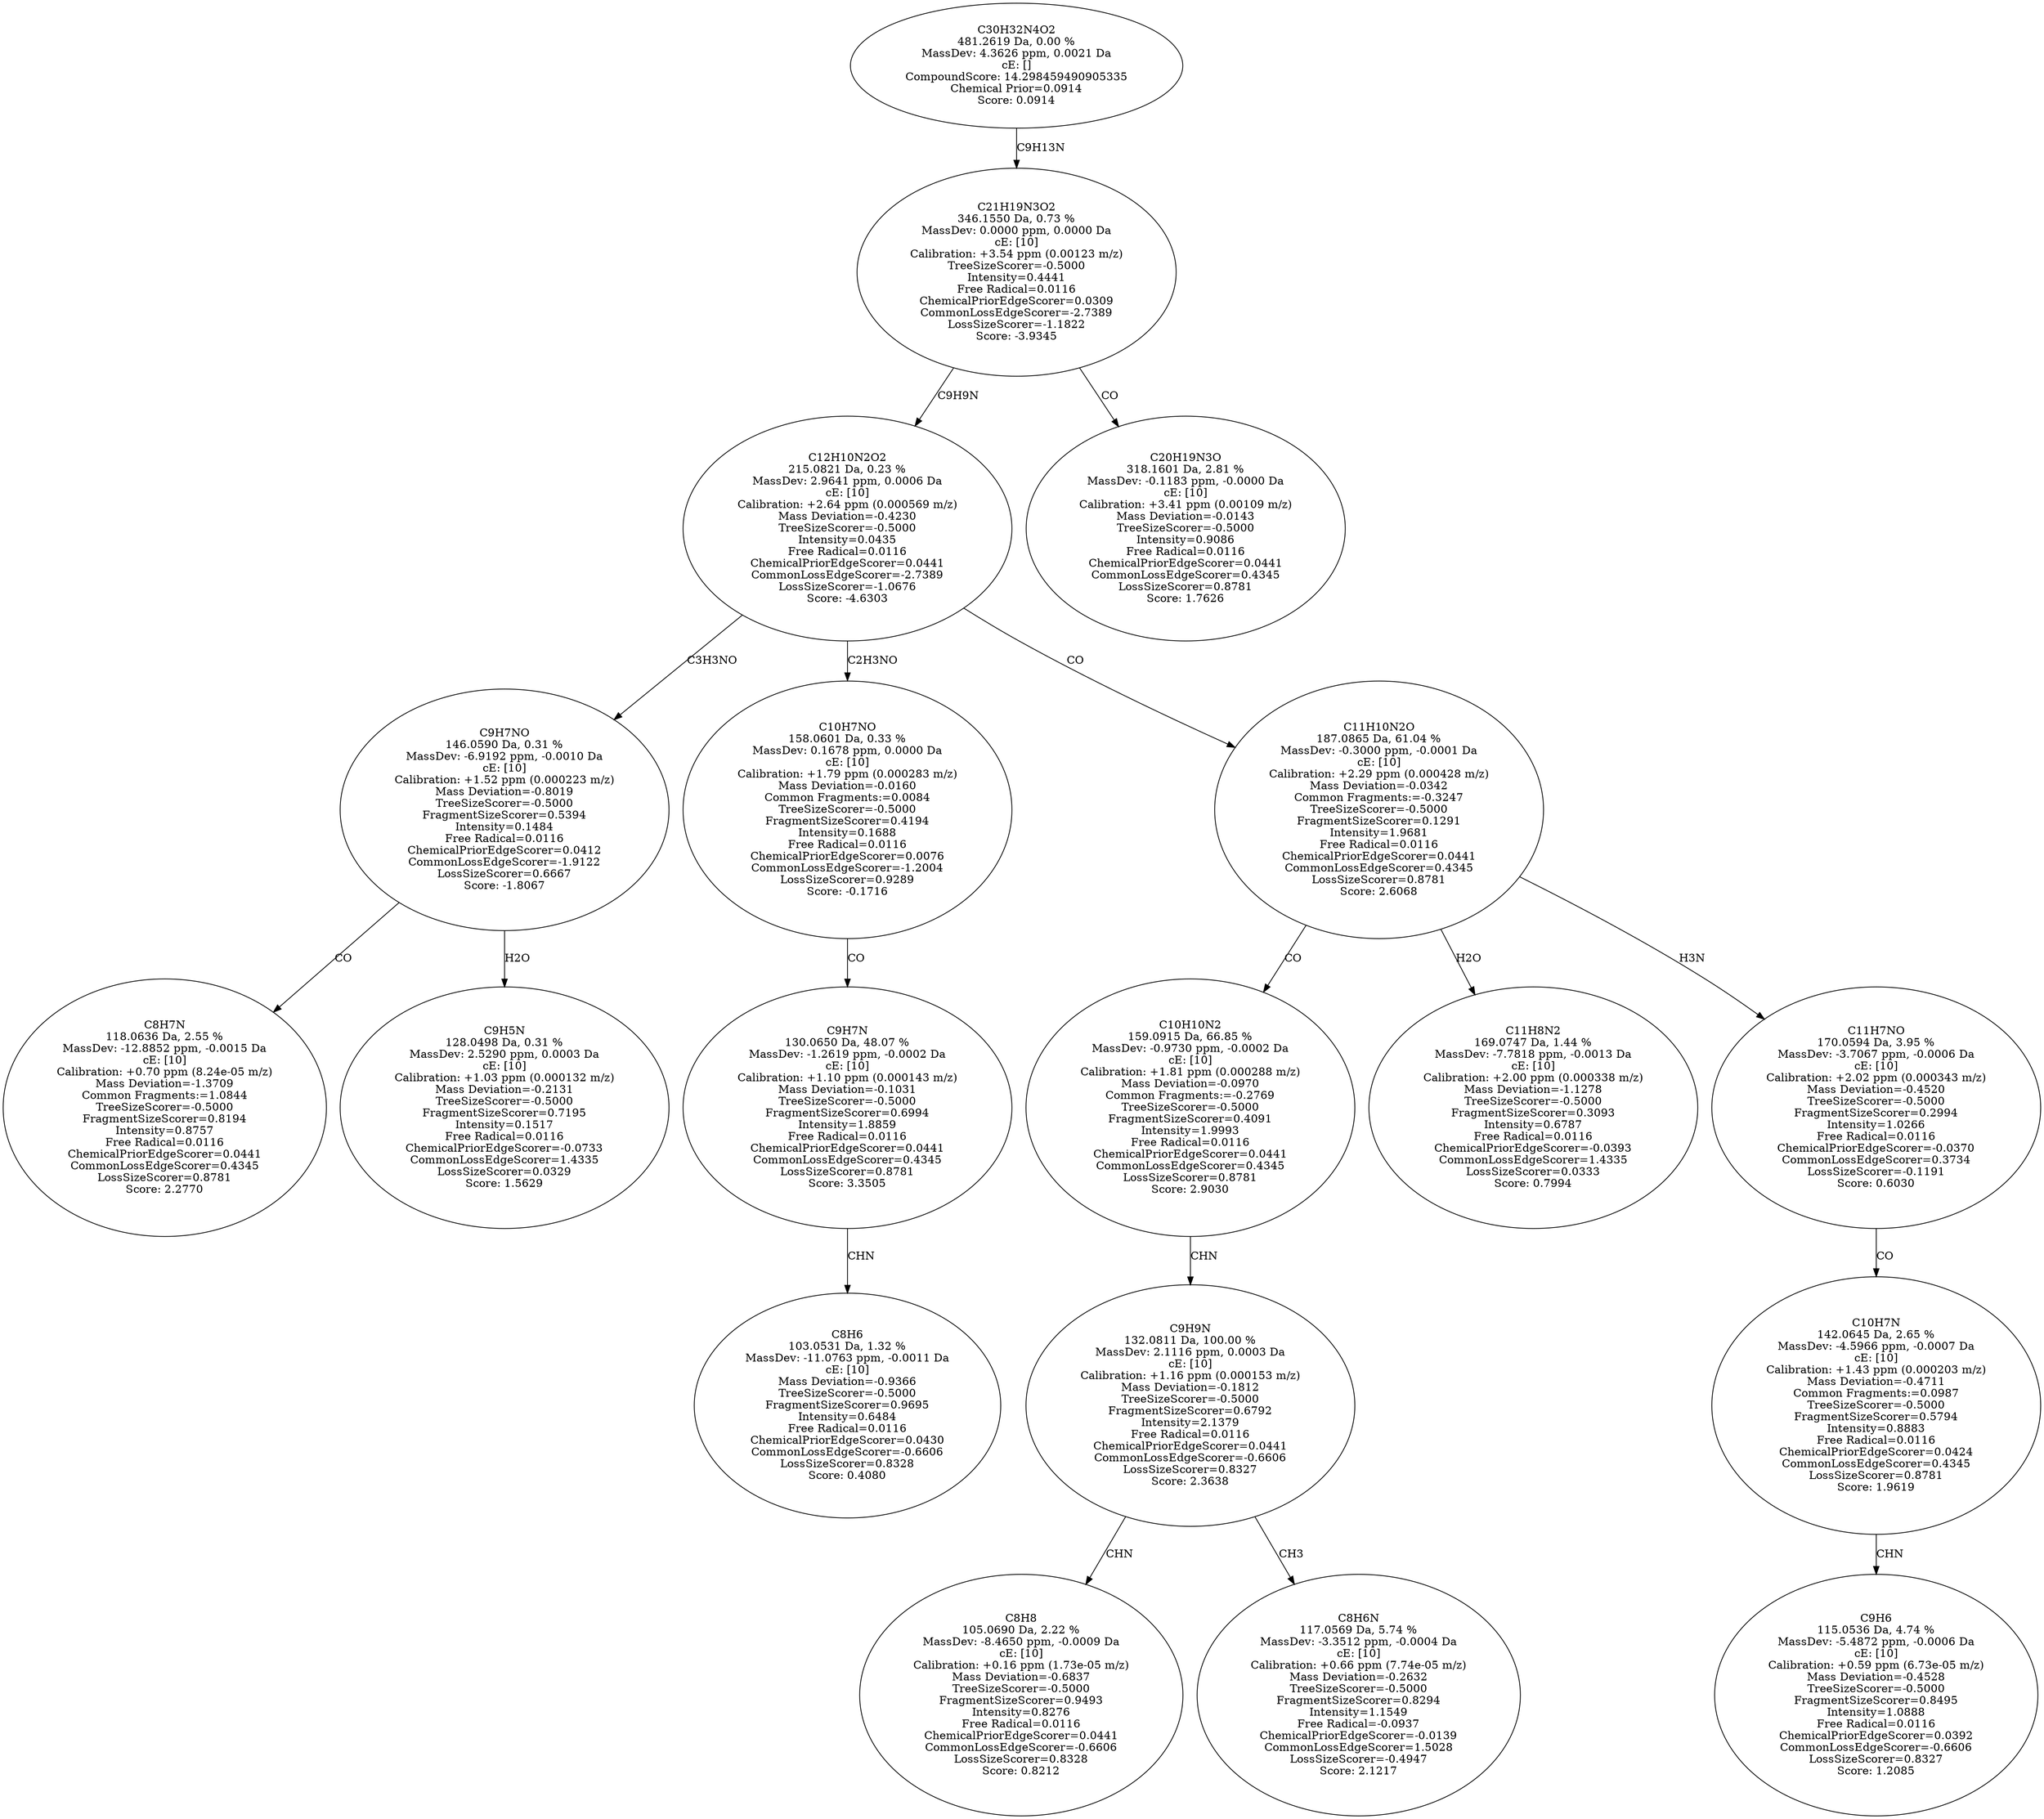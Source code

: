 strict digraph {
v1 [label="C8H7N\n118.0636 Da, 2.55 %\nMassDev: -12.8852 ppm, -0.0015 Da\ncE: [10]\nCalibration: +0.70 ppm (8.24e-05 m/z)\nMass Deviation=-1.3709\nCommon Fragments:=1.0844\nTreeSizeScorer=-0.5000\nFragmentSizeScorer=0.8194\nIntensity=0.8757\nFree Radical=0.0116\nChemicalPriorEdgeScorer=0.0441\nCommonLossEdgeScorer=0.4345\nLossSizeScorer=0.8781\nScore: 2.2770"];
v2 [label="C9H5N\n128.0498 Da, 0.31 %\nMassDev: 2.5290 ppm, 0.0003 Da\ncE: [10]\nCalibration: +1.03 ppm (0.000132 m/z)\nMass Deviation=-0.2131\nTreeSizeScorer=-0.5000\nFragmentSizeScorer=0.7195\nIntensity=0.1517\nFree Radical=0.0116\nChemicalPriorEdgeScorer=-0.0733\nCommonLossEdgeScorer=1.4335\nLossSizeScorer=0.0329\nScore: 1.5629"];
v3 [label="C9H7NO\n146.0590 Da, 0.31 %\nMassDev: -6.9192 ppm, -0.0010 Da\ncE: [10]\nCalibration: +1.52 ppm (0.000223 m/z)\nMass Deviation=-0.8019\nTreeSizeScorer=-0.5000\nFragmentSizeScorer=0.5394\nIntensity=0.1484\nFree Radical=0.0116\nChemicalPriorEdgeScorer=0.0412\nCommonLossEdgeScorer=-1.9122\nLossSizeScorer=0.6667\nScore: -1.8067"];
v4 [label="C8H6\n103.0531 Da, 1.32 %\nMassDev: -11.0763 ppm, -0.0011 Da\ncE: [10]\nMass Deviation=-0.9366\nTreeSizeScorer=-0.5000\nFragmentSizeScorer=0.9695\nIntensity=0.6484\nFree Radical=0.0116\nChemicalPriorEdgeScorer=0.0430\nCommonLossEdgeScorer=-0.6606\nLossSizeScorer=0.8328\nScore: 0.4080"];
v5 [label="C9H7N\n130.0650 Da, 48.07 %\nMassDev: -1.2619 ppm, -0.0002 Da\ncE: [10]\nCalibration: +1.10 ppm (0.000143 m/z)\nMass Deviation=-0.1031\nTreeSizeScorer=-0.5000\nFragmentSizeScorer=0.6994\nIntensity=1.8859\nFree Radical=0.0116\nChemicalPriorEdgeScorer=0.0441\nCommonLossEdgeScorer=0.4345\nLossSizeScorer=0.8781\nScore: 3.3505"];
v6 [label="C10H7NO\n158.0601 Da, 0.33 %\nMassDev: 0.1678 ppm, 0.0000 Da\ncE: [10]\nCalibration: +1.79 ppm (0.000283 m/z)\nMass Deviation=-0.0160\nCommon Fragments:=0.0084\nTreeSizeScorer=-0.5000\nFragmentSizeScorer=0.4194\nIntensity=0.1688\nFree Radical=0.0116\nChemicalPriorEdgeScorer=0.0076\nCommonLossEdgeScorer=-1.2004\nLossSizeScorer=0.9289\nScore: -0.1716"];
v7 [label="C8H8\n105.0690 Da, 2.22 %\nMassDev: -8.4650 ppm, -0.0009 Da\ncE: [10]\nCalibration: +0.16 ppm (1.73e-05 m/z)\nMass Deviation=-0.6837\nTreeSizeScorer=-0.5000\nFragmentSizeScorer=0.9493\nIntensity=0.8276\nFree Radical=0.0116\nChemicalPriorEdgeScorer=0.0441\nCommonLossEdgeScorer=-0.6606\nLossSizeScorer=0.8328\nScore: 0.8212"];
v8 [label="C8H6N\n117.0569 Da, 5.74 %\nMassDev: -3.3512 ppm, -0.0004 Da\ncE: [10]\nCalibration: +0.66 ppm (7.74e-05 m/z)\nMass Deviation=-0.2632\nTreeSizeScorer=-0.5000\nFragmentSizeScorer=0.8294\nIntensity=1.1549\nFree Radical=-0.0937\nChemicalPriorEdgeScorer=-0.0139\nCommonLossEdgeScorer=1.5028\nLossSizeScorer=-0.4947\nScore: 2.1217"];
v9 [label="C9H9N\n132.0811 Da, 100.00 %\nMassDev: 2.1116 ppm, 0.0003 Da\ncE: [10]\nCalibration: +1.16 ppm (0.000153 m/z)\nMass Deviation=-0.1812\nTreeSizeScorer=-0.5000\nFragmentSizeScorer=0.6792\nIntensity=2.1379\nFree Radical=0.0116\nChemicalPriorEdgeScorer=0.0441\nCommonLossEdgeScorer=-0.6606\nLossSizeScorer=0.8327\nScore: 2.3638"];
v10 [label="C10H10N2\n159.0915 Da, 66.85 %\nMassDev: -0.9730 ppm, -0.0002 Da\ncE: [10]\nCalibration: +1.81 ppm (0.000288 m/z)\nMass Deviation=-0.0970\nCommon Fragments:=-0.2769\nTreeSizeScorer=-0.5000\nFragmentSizeScorer=0.4091\nIntensity=1.9993\nFree Radical=0.0116\nChemicalPriorEdgeScorer=0.0441\nCommonLossEdgeScorer=0.4345\nLossSizeScorer=0.8781\nScore: 2.9030"];
v11 [label="C11H8N2\n169.0747 Da, 1.44 %\nMassDev: -7.7818 ppm, -0.0013 Da\ncE: [10]\nCalibration: +2.00 ppm (0.000338 m/z)\nMass Deviation=-1.1278\nTreeSizeScorer=-0.5000\nFragmentSizeScorer=0.3093\nIntensity=0.6787\nFree Radical=0.0116\nChemicalPriorEdgeScorer=-0.0393\nCommonLossEdgeScorer=1.4335\nLossSizeScorer=0.0333\nScore: 0.7994"];
v12 [label="C9H6\n115.0536 Da, 4.74 %\nMassDev: -5.4872 ppm, -0.0006 Da\ncE: [10]\nCalibration: +0.59 ppm (6.73e-05 m/z)\nMass Deviation=-0.4528\nTreeSizeScorer=-0.5000\nFragmentSizeScorer=0.8495\nIntensity=1.0888\nFree Radical=0.0116\nChemicalPriorEdgeScorer=0.0392\nCommonLossEdgeScorer=-0.6606\nLossSizeScorer=0.8327\nScore: 1.2085"];
v13 [label="C10H7N\n142.0645 Da, 2.65 %\nMassDev: -4.5966 ppm, -0.0007 Da\ncE: [10]\nCalibration: +1.43 ppm (0.000203 m/z)\nMass Deviation=-0.4711\nCommon Fragments:=0.0987\nTreeSizeScorer=-0.5000\nFragmentSizeScorer=0.5794\nIntensity=0.8883\nFree Radical=0.0116\nChemicalPriorEdgeScorer=0.0424\nCommonLossEdgeScorer=0.4345\nLossSizeScorer=0.8781\nScore: 1.9619"];
v14 [label="C11H7NO\n170.0594 Da, 3.95 %\nMassDev: -3.7067 ppm, -0.0006 Da\ncE: [10]\nCalibration: +2.02 ppm (0.000343 m/z)\nMass Deviation=-0.4520\nTreeSizeScorer=-0.5000\nFragmentSizeScorer=0.2994\nIntensity=1.0266\nFree Radical=0.0116\nChemicalPriorEdgeScorer=-0.0370\nCommonLossEdgeScorer=0.3734\nLossSizeScorer=-0.1191\nScore: 0.6030"];
v15 [label="C11H10N2O\n187.0865 Da, 61.04 %\nMassDev: -0.3000 ppm, -0.0001 Da\ncE: [10]\nCalibration: +2.29 ppm (0.000428 m/z)\nMass Deviation=-0.0342\nCommon Fragments:=-0.3247\nTreeSizeScorer=-0.5000\nFragmentSizeScorer=0.1291\nIntensity=1.9681\nFree Radical=0.0116\nChemicalPriorEdgeScorer=0.0441\nCommonLossEdgeScorer=0.4345\nLossSizeScorer=0.8781\nScore: 2.6068"];
v16 [label="C12H10N2O2\n215.0821 Da, 0.23 %\nMassDev: 2.9641 ppm, 0.0006 Da\ncE: [10]\nCalibration: +2.64 ppm (0.000569 m/z)\nMass Deviation=-0.4230\nTreeSizeScorer=-0.5000\nIntensity=0.0435\nFree Radical=0.0116\nChemicalPriorEdgeScorer=0.0441\nCommonLossEdgeScorer=-2.7389\nLossSizeScorer=-1.0676\nScore: -4.6303"];
v17 [label="C20H19N3O\n318.1601 Da, 2.81 %\nMassDev: -0.1183 ppm, -0.0000 Da\ncE: [10]\nCalibration: +3.41 ppm (0.00109 m/z)\nMass Deviation=-0.0143\nTreeSizeScorer=-0.5000\nIntensity=0.9086\nFree Radical=0.0116\nChemicalPriorEdgeScorer=0.0441\nCommonLossEdgeScorer=0.4345\nLossSizeScorer=0.8781\nScore: 1.7626"];
v18 [label="C21H19N3O2\n346.1550 Da, 0.73 %\nMassDev: 0.0000 ppm, 0.0000 Da\ncE: [10]\nCalibration: +3.54 ppm (0.00123 m/z)\nTreeSizeScorer=-0.5000\nIntensity=0.4441\nFree Radical=0.0116\nChemicalPriorEdgeScorer=0.0309\nCommonLossEdgeScorer=-2.7389\nLossSizeScorer=-1.1822\nScore: -3.9345"];
v19 [label="C30H32N4O2\n481.2619 Da, 0.00 %\nMassDev: 4.3626 ppm, 0.0021 Da\ncE: []\nCompoundScore: 14.298459490905335\nChemical Prior=0.0914\nScore: 0.0914"];
v3 -> v1 [label="CO"];
v3 -> v2 [label="H2O"];
v16 -> v3 [label="C3H3NO"];
v5 -> v4 [label="CHN"];
v6 -> v5 [label="CO"];
v16 -> v6 [label="C2H3NO"];
v9 -> v7 [label="CHN"];
v9 -> v8 [label="CH3"];
v10 -> v9 [label="CHN"];
v15 -> v10 [label="CO"];
v15 -> v11 [label="H2O"];
v13 -> v12 [label="CHN"];
v14 -> v13 [label="CO"];
v15 -> v14 [label="H3N"];
v16 -> v15 [label="CO"];
v18 -> v16 [label="C9H9N"];
v18 -> v17 [label="CO"];
v19 -> v18 [label="C9H13N"];
}
